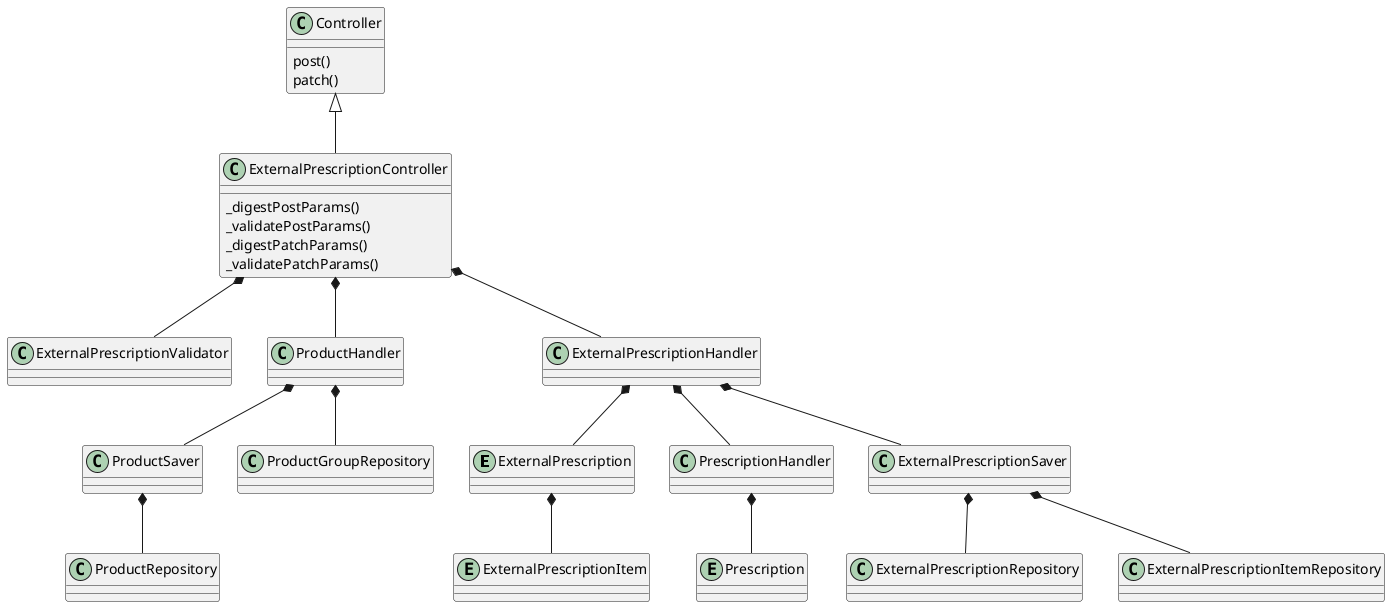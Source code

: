 @startuml ExternalPrescriptionClassDiagram

entity ExternalPrescription
entity ExternalPrescriptionItem

class ExternalPrescriptionController {
    _digestPostParams()
    _validatePostParams()
    _digestPatchParams()
    _validatePatchParams()
}
class Controller {
    post()
    patch()
}

class ExternalPrescriptionValidator

/' Product Creation '/
class ProductSaver
class ProductHandler
class ProductGroupRepository
class ProductRepository

/' External Prescription '/
class ExternalPrescriptionHandler
class PrescriptionHandler
entity Prescription
class ExternalPrescriptionSaver
class ExternalPrescriptionRepository
class ExternalPrescriptionItemRepository

Controller <|-- ExternalPrescriptionController

ExternalPrescriptionController *-- ExternalPrescriptionValidator
ExternalPrescriptionController *-- ProductHandler
ProductHandler *-- ProductSaver
ProductHandler *-- ProductGroupRepository
ProductSaver *-- ProductRepository

ExternalPrescriptionController *-- ExternalPrescriptionHandler
ExternalPrescriptionHandler *-- PrescriptionHandler
ExternalPrescriptionHandler *-- ExternalPrescription
ExternalPrescription *-- ExternalPrescriptionItem
PrescriptionHandler *-- Prescription
ExternalPrescriptionHandler *-- ExternalPrescriptionSaver
ExternalPrescriptionSaver *-- ExternalPrescriptionRepository
ExternalPrescriptionSaver *-- ExternalPrescriptionItemRepository


@enduml